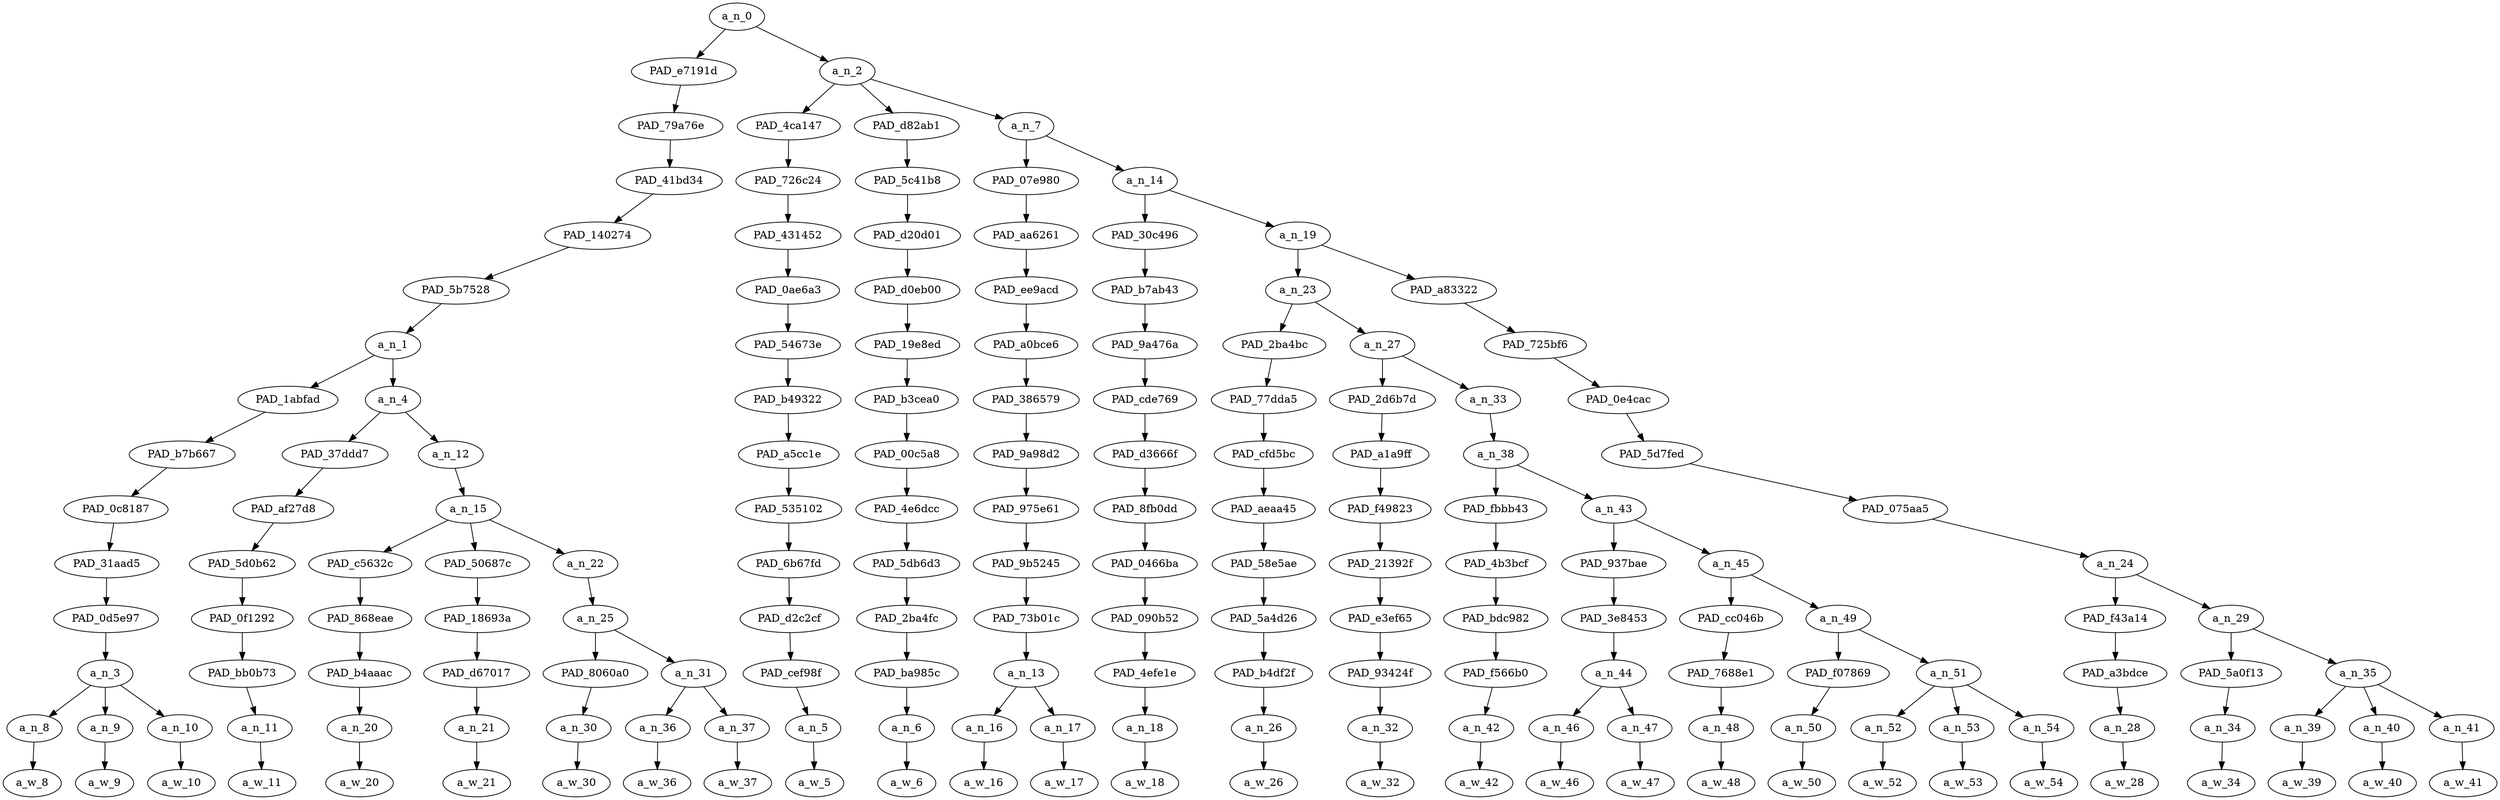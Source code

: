 strict digraph "" {
	a_n_0	[div_dir=-1,
		index=0,
		level=14,
		pos="6.783203125,14!",
		text_span="[0, 1, 2, 3, 4, 5, 6, 7, 8, 9, 10, 11, 12, 13, 14, 15, 16, 17, 18, 19, 20, 21, 22, 23, 24, 25, 26, 27, 28]",
		value=1.00000000];
	PAD_e7191d	[div_dir=1,
		index=0,
		level=13,
		pos="2.5625,13!",
		text_span="[0, 1, 2, 3, 4, 5, 6, 7, 8]",
		value=0.20444582];
	a_n_0 -> PAD_e7191d;
	a_n_2	[div_dir=-1,
		index=1,
		level=13,
		pos="11.00390625,13!",
		text_span="[9, 10, 11, 12, 13, 14, 15, 16, 17, 18, 19, 20, 21, 22, 23, 24, 25, 26, 27, 28]",
		value=0.79546082];
	a_n_0 -> a_n_2;
	PAD_79a76e	[div_dir=1,
		index=0,
		level=12,
		pos="2.5625,12!",
		text_span="[0, 1, 2, 3, 4, 5, 6, 7, 8]",
		value=0.20444582];
	PAD_e7191d -> PAD_79a76e;
	PAD_41bd34	[div_dir=1,
		index=0,
		level=11,
		pos="2.5625,11!",
		text_span="[0, 1, 2, 3, 4, 5, 6, 7, 8]",
		value=0.20444582];
	PAD_79a76e -> PAD_41bd34;
	PAD_140274	[div_dir=1,
		index=0,
		level=10,
		pos="2.5625,10!",
		text_span="[0, 1, 2, 3, 4, 5, 6, 7, 8]",
		value=0.20444582];
	PAD_41bd34 -> PAD_140274;
	PAD_5b7528	[div_dir=1,
		index=0,
		level=9,
		pos="2.5625,9!",
		text_span="[0, 1, 2, 3, 4, 5, 6, 7, 8]",
		value=0.20444582];
	PAD_140274 -> PAD_5b7528;
	a_n_1	[div_dir=1,
		index=0,
		level=8,
		pos="2.5625,8!",
		text_span="[0, 1, 2, 3, 4, 5, 6, 7, 8]",
		value=0.20444582];
	PAD_5b7528 -> a_n_1;
	PAD_1abfad	[div_dir=-1,
		index=0,
		level=7,
		pos="1.0,7!",
		text_span="[0, 1, 2]",
		value=0.09723044];
	a_n_1 -> PAD_1abfad;
	a_n_4	[div_dir=1,
		index=1,
		level=7,
		pos="4.125,7!",
		text_span="[3, 4, 5, 6, 7, 8]",
		value=0.10715152];
	a_n_1 -> a_n_4;
	PAD_b7b667	[div_dir=-1,
		index=0,
		level=6,
		pos="1.0,6!",
		text_span="[0, 1, 2]",
		value=0.09723044];
	PAD_1abfad -> PAD_b7b667;
	PAD_0c8187	[div_dir=-1,
		index=0,
		level=5,
		pos="1.0,5!",
		text_span="[0, 1, 2]",
		value=0.09723044];
	PAD_b7b667 -> PAD_0c8187;
	PAD_31aad5	[div_dir=-1,
		index=0,
		level=4,
		pos="1.0,4!",
		text_span="[0, 1, 2]",
		value=0.09723044];
	PAD_0c8187 -> PAD_31aad5;
	PAD_0d5e97	[div_dir=-1,
		index=0,
		level=3,
		pos="1.0,3!",
		text_span="[0, 1, 2]",
		value=0.09723044];
	PAD_31aad5 -> PAD_0d5e97;
	a_n_3	[div_dir=-1,
		index=0,
		level=2,
		pos="1.0,2!",
		text_span="[0, 1, 2]",
		value=0.09723044];
	PAD_0d5e97 -> a_n_3;
	a_n_8	[div_dir=-1,
		index=0,
		level=1,
		pos="0.0,1!",
		text_span="[0]",
		value=0.01406337];
	a_n_3 -> a_n_8;
	a_n_9	[div_dir=1,
		index=1,
		level=1,
		pos="1.0,1!",
		text_span="[1]",
		value=0.03666064];
	a_n_3 -> a_n_9;
	a_n_10	[div_dir=-1,
		index=2,
		level=1,
		pos="2.0,1!",
		text_span="[2]",
		value=0.04648529];
	a_n_3 -> a_n_10;
	a_w_8	[div_dir=0,
		index=0,
		level=0,
		pos="0,0!",
		text_span="[0]",
		value=an];
	a_n_8 -> a_w_8;
	a_w_9	[div_dir=0,
		index=1,
		level=0,
		pos="1,0!",
		text_span="[1]",
		value=illegal];
	a_n_9 -> a_w_9;
	a_w_10	[div_dir=0,
		index=2,
		level=0,
		pos="2,0!",
		text_span="[2]",
		value=immigrant];
	a_n_10 -> a_w_10;
	PAD_37ddd7	[div_dir=1,
		index=1,
		level=6,
		pos="3.0,6!",
		text_span="[3]",
		value=0.01401103];
	a_n_4 -> PAD_37ddd7;
	a_n_12	[div_dir=1,
		index=2,
		level=6,
		pos="5.25,6!",
		text_span="[4, 5, 6, 7, 8]",
		value=0.09304851];
	a_n_4 -> a_n_12;
	PAD_af27d8	[div_dir=1,
		index=1,
		level=5,
		pos="3.0,5!",
		text_span="[3]",
		value=0.01401103];
	PAD_37ddd7 -> PAD_af27d8;
	PAD_5d0b62	[div_dir=1,
		index=1,
		level=4,
		pos="3.0,4!",
		text_span="[3]",
		value=0.01401103];
	PAD_af27d8 -> PAD_5d0b62;
	PAD_0f1292	[div_dir=1,
		index=1,
		level=3,
		pos="3.0,3!",
		text_span="[3]",
		value=0.01401103];
	PAD_5d0b62 -> PAD_0f1292;
	PAD_bb0b73	[div_dir=1,
		index=1,
		level=2,
		pos="3.0,2!",
		text_span="[3]",
		value=0.01401103];
	PAD_0f1292 -> PAD_bb0b73;
	a_n_11	[div_dir=1,
		index=3,
		level=1,
		pos="3.0,1!",
		text_span="[3]",
		value=0.01401103];
	PAD_bb0b73 -> a_n_11;
	a_w_11	[div_dir=0,
		index=3,
		level=0,
		pos="3,0!",
		text_span="[3]",
		value=that];
	a_n_11 -> a_w_11;
	a_n_15	[div_dir=1,
		index=2,
		level=5,
		pos="5.25,5!",
		text_span="[4, 5, 6, 7, 8]",
		value=0.09295915];
	a_n_12 -> a_n_15;
	PAD_c5632c	[div_dir=1,
		index=2,
		level=4,
		pos="4.0,4!",
		text_span="[4]",
		value=0.01249733];
	a_n_15 -> PAD_c5632c;
	PAD_50687c	[div_dir=-1,
		index=3,
		level=4,
		pos="5.0,4!",
		text_span="[5]",
		value=0.01515227];
	a_n_15 -> PAD_50687c;
	a_n_22	[div_dir=1,
		index=4,
		level=4,
		pos="6.75,4!",
		text_span="[6, 7, 8]",
		value=0.06522019];
	a_n_15 -> a_n_22;
	PAD_868eae	[div_dir=1,
		index=2,
		level=3,
		pos="4.0,3!",
		text_span="[4]",
		value=0.01249733];
	PAD_c5632c -> PAD_868eae;
	PAD_b4aaac	[div_dir=1,
		index=2,
		level=2,
		pos="4.0,2!",
		text_span="[4]",
		value=0.01249733];
	PAD_868eae -> PAD_b4aaac;
	a_n_20	[div_dir=1,
		index=4,
		level=1,
		pos="4.0,1!",
		text_span="[4]",
		value=0.01249733];
	PAD_b4aaac -> a_n_20;
	a_w_20	[div_dir=0,
		index=4,
		level=0,
		pos="4,0!",
		text_span="[4]",
		value=came];
	a_n_20 -> a_w_20;
	PAD_18693a	[div_dir=-1,
		index=3,
		level=3,
		pos="5.0,3!",
		text_span="[5]",
		value=0.01515227];
	PAD_50687c -> PAD_18693a;
	PAD_d67017	[div_dir=-1,
		index=3,
		level=2,
		pos="5.0,2!",
		text_span="[5]",
		value=0.01515227];
	PAD_18693a -> PAD_d67017;
	a_n_21	[div_dir=-1,
		index=5,
		level=1,
		pos="5.0,1!",
		text_span="[5]",
		value=0.01515227];
	PAD_d67017 -> a_n_21;
	a_w_21	[div_dir=0,
		index=5,
		level=0,
		pos="5,0!",
		text_span="[5]",
		value=here];
	a_n_21 -> a_w_21;
	a_n_25	[div_dir=1,
		index=4,
		level=3,
		pos="6.75,3!",
		text_span="[6, 7, 8]",
		value=0.06511130];
	a_n_22 -> a_n_25;
	PAD_8060a0	[div_dir=-1,
		index=4,
		level=2,
		pos="6.0,2!",
		text_span="[6]",
		value=0.01054805];
	a_n_25 -> PAD_8060a0;
	a_n_31	[div_dir=1,
		index=5,
		level=2,
		pos="7.5,2!",
		text_span="[7, 8]",
		value=0.05445437];
	a_n_25 -> a_n_31;
	a_n_30	[div_dir=-1,
		index=6,
		level=1,
		pos="6.0,1!",
		text_span="[6]",
		value=0.01054805];
	PAD_8060a0 -> a_n_30;
	a_w_30	[div_dir=0,
		index=6,
		level=0,
		pos="6,0!",
		text_span="[6]",
		value=to];
	a_n_30 -> a_w_30;
	a_n_36	[div_dir=1,
		index=7,
		level=1,
		pos="7.0,1!",
		text_span="[7]",
		value=0.02108371];
	a_n_31 -> a_n_36;
	a_n_37	[div_dir=1,
		index=8,
		level=1,
		pos="8.0,1!",
		text_span="[8]",
		value=0.03322948];
	a_n_31 -> a_n_37;
	a_w_36	[div_dir=0,
		index=7,
		level=0,
		pos="7,0!",
		text_span="[7]",
		value=commit];
	a_n_36 -> a_w_36;
	a_w_37	[div_dir=0,
		index=8,
		level=0,
		pos="8,0!",
		text_span="[8]",
		value=crimes];
	a_n_37 -> a_w_37;
	PAD_4ca147	[div_dir=-1,
		index=1,
		level=12,
		pos="9.0,12!",
		text_span="[9]",
		value=0.01414813];
	a_n_2 -> PAD_4ca147;
	PAD_d82ab1	[div_dir=1,
		index=2,
		level=12,
		pos="10.0,12!",
		text_span="[10]",
		value=0.00978534];
	a_n_2 -> PAD_d82ab1;
	a_n_7	[div_dir=-1,
		index=3,
		level=12,
		pos="14.01171875,12!",
		text_span="[11, 12, 13, 14, 15, 16, 17, 18, 19, 20, 21, 22, 23, 24, 25, 26, 27, 28]",
		value=0.77138601];
	a_n_2 -> a_n_7;
	PAD_726c24	[div_dir=-1,
		index=1,
		level=11,
		pos="9.0,11!",
		text_span="[9]",
		value=0.01414813];
	PAD_4ca147 -> PAD_726c24;
	PAD_431452	[div_dir=-1,
		index=1,
		level=10,
		pos="9.0,10!",
		text_span="[9]",
		value=0.01414813];
	PAD_726c24 -> PAD_431452;
	PAD_0ae6a3	[div_dir=-1,
		index=1,
		level=9,
		pos="9.0,9!",
		text_span="[9]",
		value=0.01414813];
	PAD_431452 -> PAD_0ae6a3;
	PAD_54673e	[div_dir=-1,
		index=1,
		level=8,
		pos="9.0,8!",
		text_span="[9]",
		value=0.01414813];
	PAD_0ae6a3 -> PAD_54673e;
	PAD_b49322	[div_dir=-1,
		index=2,
		level=7,
		pos="9.0,7!",
		text_span="[9]",
		value=0.01414813];
	PAD_54673e -> PAD_b49322;
	PAD_a5cc1e	[div_dir=-1,
		index=3,
		level=6,
		pos="9.0,6!",
		text_span="[9]",
		value=0.01414813];
	PAD_b49322 -> PAD_a5cc1e;
	PAD_535102	[div_dir=-1,
		index=3,
		level=5,
		pos="9.0,5!",
		text_span="[9]",
		value=0.01414813];
	PAD_a5cc1e -> PAD_535102;
	PAD_6b67fd	[div_dir=-1,
		index=5,
		level=4,
		pos="9.0,4!",
		text_span="[9]",
		value=0.01414813];
	PAD_535102 -> PAD_6b67fd;
	PAD_d2c2cf	[div_dir=-1,
		index=5,
		level=3,
		pos="9.0,3!",
		text_span="[9]",
		value=0.01414813];
	PAD_6b67fd -> PAD_d2c2cf;
	PAD_cef98f	[div_dir=-1,
		index=6,
		level=2,
		pos="9.0,2!",
		text_span="[9]",
		value=0.01414813];
	PAD_d2c2cf -> PAD_cef98f;
	a_n_5	[div_dir=-1,
		index=9,
		level=1,
		pos="9.0,1!",
		text_span="[9]",
		value=0.01414813];
	PAD_cef98f -> a_n_5;
	a_w_5	[div_dir=0,
		index=9,
		level=0,
		pos="9,0!",
		text_span="[9]",
		value=is];
	a_n_5 -> a_w_5;
	PAD_5c41b8	[div_dir=1,
		index=2,
		level=11,
		pos="10.0,11!",
		text_span="[10]",
		value=0.00978534];
	PAD_d82ab1 -> PAD_5c41b8;
	PAD_d20d01	[div_dir=1,
		index=2,
		level=10,
		pos="10.0,10!",
		text_span="[10]",
		value=0.00978534];
	PAD_5c41b8 -> PAD_d20d01;
	PAD_d0eb00	[div_dir=1,
		index=2,
		level=9,
		pos="10.0,9!",
		text_span="[10]",
		value=0.00978534];
	PAD_d20d01 -> PAD_d0eb00;
	PAD_19e8ed	[div_dir=1,
		index=2,
		level=8,
		pos="10.0,8!",
		text_span="[10]",
		value=0.00978534];
	PAD_d0eb00 -> PAD_19e8ed;
	PAD_b3cea0	[div_dir=1,
		index=3,
		level=7,
		pos="10.0,7!",
		text_span="[10]",
		value=0.00978534];
	PAD_19e8ed -> PAD_b3cea0;
	PAD_00c5a8	[div_dir=1,
		index=4,
		level=6,
		pos="10.0,6!",
		text_span="[10]",
		value=0.00978534];
	PAD_b3cea0 -> PAD_00c5a8;
	PAD_4e6dcc	[div_dir=1,
		index=4,
		level=5,
		pos="10.0,5!",
		text_span="[10]",
		value=0.00978534];
	PAD_00c5a8 -> PAD_4e6dcc;
	PAD_5db6d3	[div_dir=1,
		index=6,
		level=4,
		pos="10.0,4!",
		text_span="[10]",
		value=0.00978534];
	PAD_4e6dcc -> PAD_5db6d3;
	PAD_2ba4fc	[div_dir=1,
		index=6,
		level=3,
		pos="10.0,3!",
		text_span="[10]",
		value=0.00978534];
	PAD_5db6d3 -> PAD_2ba4fc;
	PAD_ba985c	[div_dir=1,
		index=7,
		level=2,
		pos="10.0,2!",
		text_span="[10]",
		value=0.00978534];
	PAD_2ba4fc -> PAD_ba985c;
	a_n_6	[div_dir=1,
		index=10,
		level=1,
		pos="10.0,1!",
		text_span="[10]",
		value=0.00978534];
	PAD_ba985c -> a_n_6;
	a_w_6	[div_dir=0,
		index=10,
		level=0,
		pos="10,0!",
		text_span="[10]",
		value=not];
	a_n_6 -> a_w_6;
	PAD_07e980	[div_dir=-1,
		index=3,
		level=11,
		pos="11.5,11!",
		text_span="[11, 12]",
		value=0.02387932];
	a_n_7 -> PAD_07e980;
	a_n_14	[div_dir=-1,
		index=4,
		level=11,
		pos="16.5234375,11!",
		text_span="[13, 14, 15, 16, 17, 18, 19, 20, 21, 22, 23, 24, 25, 26, 27, 28]",
		value=0.74736198];
	a_n_7 -> a_n_14;
	PAD_aa6261	[div_dir=-1,
		index=3,
		level=10,
		pos="11.5,10!",
		text_span="[11, 12]",
		value=0.02387932];
	PAD_07e980 -> PAD_aa6261;
	PAD_ee9acd	[div_dir=-1,
		index=3,
		level=9,
		pos="11.5,9!",
		text_span="[11, 12]",
		value=0.02387932];
	PAD_aa6261 -> PAD_ee9acd;
	PAD_a0bce6	[div_dir=-1,
		index=3,
		level=8,
		pos="11.5,8!",
		text_span="[11, 12]",
		value=0.02387932];
	PAD_ee9acd -> PAD_a0bce6;
	PAD_386579	[div_dir=-1,
		index=4,
		level=7,
		pos="11.5,7!",
		text_span="[11, 12]",
		value=0.02387932];
	PAD_a0bce6 -> PAD_386579;
	PAD_9a98d2	[div_dir=-1,
		index=5,
		level=6,
		pos="11.5,6!",
		text_span="[11, 12]",
		value=0.02387932];
	PAD_386579 -> PAD_9a98d2;
	PAD_975e61	[div_dir=-1,
		index=5,
		level=5,
		pos="11.5,5!",
		text_span="[11, 12]",
		value=0.02387932];
	PAD_9a98d2 -> PAD_975e61;
	PAD_9b5245	[div_dir=-1,
		index=7,
		level=4,
		pos="11.5,4!",
		text_span="[11, 12]",
		value=0.02387932];
	PAD_975e61 -> PAD_9b5245;
	PAD_73b01c	[div_dir=-1,
		index=7,
		level=3,
		pos="11.5,3!",
		text_span="[11, 12]",
		value=0.02387932];
	PAD_9b5245 -> PAD_73b01c;
	a_n_13	[div_dir=-1,
		index=8,
		level=2,
		pos="11.5,2!",
		text_span="[11, 12]",
		value=0.02387932];
	PAD_73b01c -> a_n_13;
	a_n_16	[div_dir=-1,
		index=11,
		level=1,
		pos="11.0,1!",
		text_span="[11]",
		value=0.01194360];
	a_n_13 -> a_n_16;
	a_n_17	[div_dir=-1,
		index=12,
		level=1,
		pos="12.0,1!",
		text_span="[12]",
		value=0.01186440];
	a_n_13 -> a_n_17;
	a_w_16	[div_dir=0,
		index=11,
		level=0,
		pos="11,0!",
		text_span="[11]",
		value=the];
	a_n_16 -> a_w_16;
	a_w_17	[div_dir=0,
		index=12,
		level=0,
		pos="12,0!",
		text_span="[12]",
		value=same];
	a_n_17 -> a_w_17;
	PAD_30c496	[div_dir=1,
		index=4,
		level=10,
		pos="13.0,10!",
		text_span="[13]",
		value=0.00905966];
	a_n_14 -> PAD_30c496;
	a_n_19	[div_dir=-1,
		index=5,
		level=10,
		pos="20.046875,10!",
		text_span="[14, 15, 16, 17, 18, 19, 20, 21, 22, 23, 24, 25, 26, 27, 28]",
		value=0.73817233];
	a_n_14 -> a_n_19;
	PAD_b7ab43	[div_dir=1,
		index=4,
		level=9,
		pos="13.0,9!",
		text_span="[13]",
		value=0.00905966];
	PAD_30c496 -> PAD_b7ab43;
	PAD_9a476a	[div_dir=1,
		index=4,
		level=8,
		pos="13.0,8!",
		text_span="[13]",
		value=0.00905966];
	PAD_b7ab43 -> PAD_9a476a;
	PAD_cde769	[div_dir=1,
		index=5,
		level=7,
		pos="13.0,7!",
		text_span="[13]",
		value=0.00905966];
	PAD_9a476a -> PAD_cde769;
	PAD_d3666f	[div_dir=1,
		index=6,
		level=6,
		pos="13.0,6!",
		text_span="[13]",
		value=0.00905966];
	PAD_cde769 -> PAD_d3666f;
	PAD_8fb0dd	[div_dir=1,
		index=6,
		level=5,
		pos="13.0,5!",
		text_span="[13]",
		value=0.00905966];
	PAD_d3666f -> PAD_8fb0dd;
	PAD_0466ba	[div_dir=1,
		index=8,
		level=4,
		pos="13.0,4!",
		text_span="[13]",
		value=0.00905966];
	PAD_8fb0dd -> PAD_0466ba;
	PAD_090b52	[div_dir=1,
		index=8,
		level=3,
		pos="13.0,3!",
		text_span="[13]",
		value=0.00905966];
	PAD_0466ba -> PAD_090b52;
	PAD_4efe1e	[div_dir=1,
		index=9,
		level=2,
		pos="13.0,2!",
		text_span="[13]",
		value=0.00905966];
	PAD_090b52 -> PAD_4efe1e;
	a_n_18	[div_dir=1,
		index=13,
		level=1,
		pos="13.0,1!",
		text_span="[13]",
		value=0.00905966];
	PAD_4efe1e -> a_n_18;
	a_w_18	[div_dir=0,
		index=13,
		level=0,
		pos="13,0!",
		text_span="[13]",
		value=as];
	a_n_18 -> a_w_18;
	a_n_23	[div_dir=1,
		index=5,
		level=9,
		pos="15.09375,9!",
		text_span="[14, 15, 16, 17, 18, 19, 20, 21, 22, 23]",
		value=0.20734080];
	a_n_19 -> a_n_23;
	PAD_a83322	[div_dir=-1,
		index=6,
		level=9,
		pos="25.0,9!",
		text_span="[24, 25, 26, 27, 28]",
		value=0.53069287];
	a_n_19 -> PAD_a83322;
	PAD_2ba4bc	[div_dir=-1,
		index=5,
		level=8,
		pos="14.0,8!",
		text_span="[14]",
		value=0.01477652];
	a_n_23 -> PAD_2ba4bc;
	a_n_27	[div_dir=1,
		index=6,
		level=8,
		pos="16.1875,8!",
		text_span="[15, 16, 17, 18, 19, 20, 21, 22, 23]",
		value=0.19255797];
	a_n_23 -> a_n_27;
	PAD_77dda5	[div_dir=-1,
		index=6,
		level=7,
		pos="14.0,7!",
		text_span="[14]",
		value=0.01477652];
	PAD_2ba4bc -> PAD_77dda5;
	PAD_cfd5bc	[div_dir=-1,
		index=7,
		level=6,
		pos="14.0,6!",
		text_span="[14]",
		value=0.01477652];
	PAD_77dda5 -> PAD_cfd5bc;
	PAD_aeaa45	[div_dir=-1,
		index=7,
		level=5,
		pos="14.0,5!",
		text_span="[14]",
		value=0.01477652];
	PAD_cfd5bc -> PAD_aeaa45;
	PAD_58e5ae	[div_dir=-1,
		index=9,
		level=4,
		pos="14.0,4!",
		text_span="[14]",
		value=0.01477652];
	PAD_aeaa45 -> PAD_58e5ae;
	PAD_5a4d26	[div_dir=-1,
		index=9,
		level=3,
		pos="14.0,3!",
		text_span="[14]",
		value=0.01477652];
	PAD_58e5ae -> PAD_5a4d26;
	PAD_b4df2f	[div_dir=-1,
		index=10,
		level=2,
		pos="14.0,2!",
		text_span="[14]",
		value=0.01477652];
	PAD_5a4d26 -> PAD_b4df2f;
	a_n_26	[div_dir=-1,
		index=14,
		level=1,
		pos="14.0,1!",
		text_span="[14]",
		value=0.01477652];
	PAD_b4df2f -> a_n_26;
	a_w_26	[div_dir=0,
		index=14,
		level=0,
		pos="14,0!",
		text_span="[14]",
		value=someone];
	a_n_26 -> a_w_26;
	PAD_2d6b7d	[div_dir=-1,
		index=7,
		level=7,
		pos="15.0,7!",
		text_span="[15]",
		value=0.00975806];
	a_n_27 -> PAD_2d6b7d;
	a_n_33	[div_dir=1,
		index=8,
		level=7,
		pos="17.375,7!",
		text_span="[16, 17, 18, 19, 20, 21, 22, 23]",
		value=0.18276965];
	a_n_27 -> a_n_33;
	PAD_a1a9ff	[div_dir=-1,
		index=8,
		level=6,
		pos="15.0,6!",
		text_span="[15]",
		value=0.00975806];
	PAD_2d6b7d -> PAD_a1a9ff;
	PAD_f49823	[div_dir=-1,
		index=8,
		level=5,
		pos="15.0,5!",
		text_span="[15]",
		value=0.00975806];
	PAD_a1a9ff -> PAD_f49823;
	PAD_21392f	[div_dir=-1,
		index=10,
		level=4,
		pos="15.0,4!",
		text_span="[15]",
		value=0.00975806];
	PAD_f49823 -> PAD_21392f;
	PAD_e3ef65	[div_dir=-1,
		index=10,
		level=3,
		pos="15.0,3!",
		text_span="[15]",
		value=0.00975806];
	PAD_21392f -> PAD_e3ef65;
	PAD_93424f	[div_dir=-1,
		index=11,
		level=2,
		pos="15.0,2!",
		text_span="[15]",
		value=0.00975806];
	PAD_e3ef65 -> PAD_93424f;
	a_n_32	[div_dir=-1,
		index=15,
		level=1,
		pos="15.0,1!",
		text_span="[15]",
		value=0.00975806];
	PAD_93424f -> a_n_32;
	a_w_32	[div_dir=0,
		index=15,
		level=0,
		pos="15,0!",
		text_span="[15]",
		value=who];
	a_n_32 -> a_w_32;
	a_n_38	[div_dir=1,
		index=9,
		level=6,
		pos="17.375,6!",
		text_span="[16, 17, 18, 19, 20, 21, 22, 23]",
		value=0.18272781];
	a_n_33 -> a_n_38;
	PAD_fbbb43	[div_dir=-1,
		index=9,
		level=5,
		pos="16.0,5!",
		text_span="[16]",
		value=0.01295298];
	a_n_38 -> PAD_fbbb43;
	a_n_43	[div_dir=1,
		index=10,
		level=5,
		pos="18.75,5!",
		text_span="[17, 18, 19, 20, 21, 22, 23]",
		value=0.16973300];
	a_n_38 -> a_n_43;
	PAD_4b3bcf	[div_dir=-1,
		index=11,
		level=4,
		pos="16.0,4!",
		text_span="[16]",
		value=0.01295298];
	PAD_fbbb43 -> PAD_4b3bcf;
	PAD_bdc982	[div_dir=-1,
		index=11,
		level=3,
		pos="16.0,3!",
		text_span="[16]",
		value=0.01295298];
	PAD_4b3bcf -> PAD_bdc982;
	PAD_f566b0	[div_dir=-1,
		index=12,
		level=2,
		pos="16.0,2!",
		text_span="[16]",
		value=0.01295298];
	PAD_bdc982 -> PAD_f566b0;
	a_n_42	[div_dir=-1,
		index=16,
		level=1,
		pos="16.0,1!",
		text_span="[16]",
		value=0.01295298];
	PAD_f566b0 -> a_n_42;
	a_w_42	[div_dir=0,
		index=16,
		level=0,
		pos="16,0!",
		text_span="[16]",
		value=comes];
	a_n_42 -> a_w_42;
	PAD_937bae	[div_dir=-1,
		index=12,
		level=4,
		pos="17.5,4!",
		text_span="[17, 18]",
		value=0.02751842];
	a_n_43 -> PAD_937bae;
	a_n_45	[div_dir=1,
		index=13,
		level=4,
		pos="20.0,4!",
		text_span="[19, 20, 21, 22, 23]",
		value=0.14216698];
	a_n_43 -> a_n_45;
	PAD_3e8453	[div_dir=-1,
		index=12,
		level=3,
		pos="17.5,3!",
		text_span="[17, 18]",
		value=0.02751842];
	PAD_937bae -> PAD_3e8453;
	a_n_44	[div_dir=-1,
		index=13,
		level=2,
		pos="17.5,2!",
		text_span="[17, 18]",
		value=0.02751842];
	PAD_3e8453 -> a_n_44;
	a_n_46	[div_dir=1,
		index=17,
		level=1,
		pos="17.0,1!",
		text_span="[17]",
		value=0.00973480];
	a_n_44 -> a_n_46;
	a_n_47	[div_dir=-1,
		index=18,
		level=1,
		pos="18.0,1!",
		text_span="[18]",
		value=0.01776895];
	a_n_44 -> a_n_47;
	a_w_46	[div_dir=0,
		index=17,
		level=0,
		pos="17,0!",
		text_span="[17]",
		value=to1];
	a_n_46 -> a_w_46;
	a_w_47	[div_dir=0,
		index=18,
		level=0,
		pos="18,0!",
		text_span="[18]",
		value=work];
	a_n_47 -> a_w_47;
	PAD_cc046b	[div_dir=1,
		index=13,
		level=3,
		pos="19.0,3!",
		text_span="[19]",
		value=0.03269389];
	a_n_45 -> PAD_cc046b;
	a_n_49	[div_dir=1,
		index=14,
		level=3,
		pos="21.0,3!",
		text_span="[20, 21, 22, 23]",
		value=0.10940974];
	a_n_45 -> a_n_49;
	PAD_7688e1	[div_dir=1,
		index=14,
		level=2,
		pos="19.0,2!",
		text_span="[19]",
		value=0.03269389];
	PAD_cc046b -> PAD_7688e1;
	a_n_48	[div_dir=1,
		index=19,
		level=1,
		pos="19.0,1!",
		text_span="[19]",
		value=0.03269389];
	PAD_7688e1 -> a_n_48;
	a_w_48	[div_dir=0,
		index=19,
		level=0,
		pos="19,0!",
		text_span="[19]",
		value=abide];
	a_n_48 -> a_w_48;
	PAD_f07869	[div_dir=-1,
		index=15,
		level=2,
		pos="20.0,2!",
		text_span="[20]",
		value=0.01216579];
	a_n_49 -> PAD_f07869;
	a_n_51	[div_dir=1,
		index=16,
		level=2,
		pos="22.0,2!",
		text_span="[21, 22, 23]",
		value=0.09717218];
	a_n_49 -> a_n_51;
	a_n_50	[div_dir=-1,
		index=20,
		level=1,
		pos="20.0,1!",
		text_span="[20]",
		value=0.01216579];
	PAD_f07869 -> a_n_50;
	a_w_50	[div_dir=0,
		index=20,
		level=0,
		pos="20,0!",
		text_span="[20]",
		value=by];
	a_n_50 -> a_w_50;
	a_n_52	[div_dir=-1,
		index=21,
		level=1,
		pos="21.0,1!",
		text_span="[21]",
		value=0.02234096];
	a_n_51 -> a_n_52;
	a_n_53	[div_dir=1,
		index=22,
		level=1,
		pos="22.0,1!",
		text_span="[22]",
		value=0.03943420];
	a_n_51 -> a_n_53;
	a_n_54	[div_dir=1,
		index=23,
		level=1,
		pos="23.0,1!",
		text_span="[23]",
		value=0.03528883];
	a_n_51 -> a_n_54;
	a_w_52	[div_dir=0,
		index=21,
		level=0,
		pos="21,0!",
		text_span="[21]",
		value=our];
	a_n_52 -> a_w_52;
	a_w_53	[div_dir=0,
		index=22,
		level=0,
		pos="22,0!",
		text_span="[22]",
		value=american];
	a_n_53 -> a_w_53;
	a_w_54	[div_dir=0,
		index=23,
		level=0,
		pos="23,0!",
		text_span="[23]",
		value=laws];
	a_n_54 -> a_w_54;
	PAD_725bf6	[div_dir=-1,
		index=7,
		level=8,
		pos="25.0,8!",
		text_span="[24, 25, 26, 27, 28]",
		value=0.53069287];
	PAD_a83322 -> PAD_725bf6;
	PAD_0e4cac	[div_dir=-1,
		index=9,
		level=7,
		pos="25.0,7!",
		text_span="[24, 25, 26, 27, 28]",
		value=0.53069287];
	PAD_725bf6 -> PAD_0e4cac;
	PAD_5d7fed	[div_dir=-1,
		index=10,
		level=6,
		pos="25.0,6!",
		text_span="[24, 25, 26, 27, 28]",
		value=0.53069287];
	PAD_0e4cac -> PAD_5d7fed;
	PAD_075aa5	[div_dir=-1,
		index=11,
		level=5,
		pos="25.0,5!",
		text_span="[24, 25, 26, 27, 28]",
		value=0.53069287];
	PAD_5d7fed -> PAD_075aa5;
	a_n_24	[div_dir=-1,
		index=14,
		level=4,
		pos="25.0,4!",
		text_span="[24, 25, 26, 27, 28]",
		value=0.53069287];
	PAD_075aa5 -> a_n_24;
	PAD_f43a14	[div_dir=-1,
		index=15,
		level=3,
		pos="24.0,3!",
		text_span="[24]",
		value=0.02507301];
	a_n_24 -> PAD_f43a14;
	a_n_29	[div_dir=-1,
		index=16,
		level=3,
		pos="26.0,3!",
		text_span="[25, 26, 27, 28]",
		value=0.50542196];
	a_n_24 -> a_n_29;
	PAD_a3bdce	[div_dir=-1,
		index=17,
		level=2,
		pos="24.0,2!",
		text_span="[24]",
		value=0.02507301];
	PAD_f43a14 -> PAD_a3bdce;
	a_n_28	[div_dir=-1,
		index=24,
		level=1,
		pos="24.0,1!",
		text_span="[24]",
		value=0.02507301];
	PAD_a3bdce -> a_n_28;
	a_w_28	[div_dir=0,
		index=24,
		level=0,
		pos="24,0!",
		text_span="[24]",
		value=live];
	a_n_28 -> a_w_28;
	PAD_5a0f13	[div_dir=-1,
		index=18,
		level=2,
		pos="25.0,2!",
		text_span="[25]",
		value=0.01769905];
	a_n_29 -> PAD_5a0f13;
	a_n_35	[div_dir=-1,
		index=19,
		level=2,
		pos="27.0,2!",
		text_span="[26, 27, 28]",
		value=0.48755858];
	a_n_29 -> a_n_35;
	a_n_34	[div_dir=-1,
		index=25,
		level=1,
		pos="25.0,1!",
		text_span="[25]",
		value=0.01769905];
	PAD_5a0f13 -> a_n_34;
	a_w_34	[div_dir=0,
		index=25,
		level=0,
		pos="25,0!",
		text_span="[25]",
		value=in];
	a_n_34 -> a_w_34;
	a_n_39	[div_dir=1,
		index=26,
		level=1,
		pos="26.0,1!",
		text_span="[26]",
		value=0.04210804];
	a_n_35 -> a_n_39;
	a_n_40	[div_dir=-1,
		index=27,
		level=1,
		pos="27.0,1!",
		text_span="[27]",
		value=0.21951416];
	a_n_35 -> a_n_40;
	a_n_41	[div_dir=-1,
		index=28,
		level=1,
		pos="28.0,1!",
		text_span="[28]",
		value=0.22577504];
	a_n_35 -> a_n_41;
	a_w_39	[div_dir=0,
		index=26,
		level=0,
		pos="26,0!",
		text_span="[26]",
		value=peace];
	a_n_39 -> a_w_39;
	a_w_40	[div_dir=0,
		index=27,
		level=0,
		pos="27,0!",
		text_span="[27]",
		value=deportzarate];
	a_n_40 -> a_w_40;
	a_w_41	[div_dir=0,
		index=28,
		level=0,
		pos="28,0!",
		text_span="[28]",
		value=justiceforkate];
	a_n_41 -> a_w_41;
}
